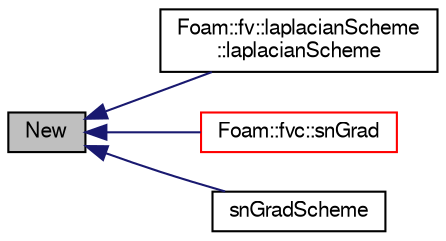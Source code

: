 digraph "New"
{
  bgcolor="transparent";
  edge [fontname="FreeSans",fontsize="10",labelfontname="FreeSans",labelfontsize="10"];
  node [fontname="FreeSans",fontsize="10",shape=record];
  rankdir="LR";
  Node678 [label="New",height=0.2,width=0.4,color="black", fillcolor="grey75", style="filled", fontcolor="black"];
  Node678 -> Node679 [dir="back",color="midnightblue",fontsize="10",style="solid",fontname="FreeSans"];
  Node679 [label="Foam::fv::laplacianScheme\l::laplacianScheme",height=0.2,width=0.4,color="black",URL="$a22582.html#ab46140e463d73a3a89a211a495602cfd",tooltip="Construct from mesh and Istream. "];
  Node678 -> Node680 [dir="back",color="midnightblue",fontsize="10",style="solid",fontname="FreeSans"];
  Node680 [label="Foam::fvc::snGrad",height=0.2,width=0.4,color="red",URL="$a21134.html#a15da734ee906cb52cf17937ab84c41a0"];
  Node678 -> Node694 [dir="back",color="midnightblue",fontsize="10",style="solid",fontname="FreeSans"];
  Node694 [label="snGradScheme",height=0.2,width=0.4,color="black",URL="$a22610.html#a1a79021c1eaa0f1117d22f806a029c21",tooltip="Construct from mesh. "];
}
